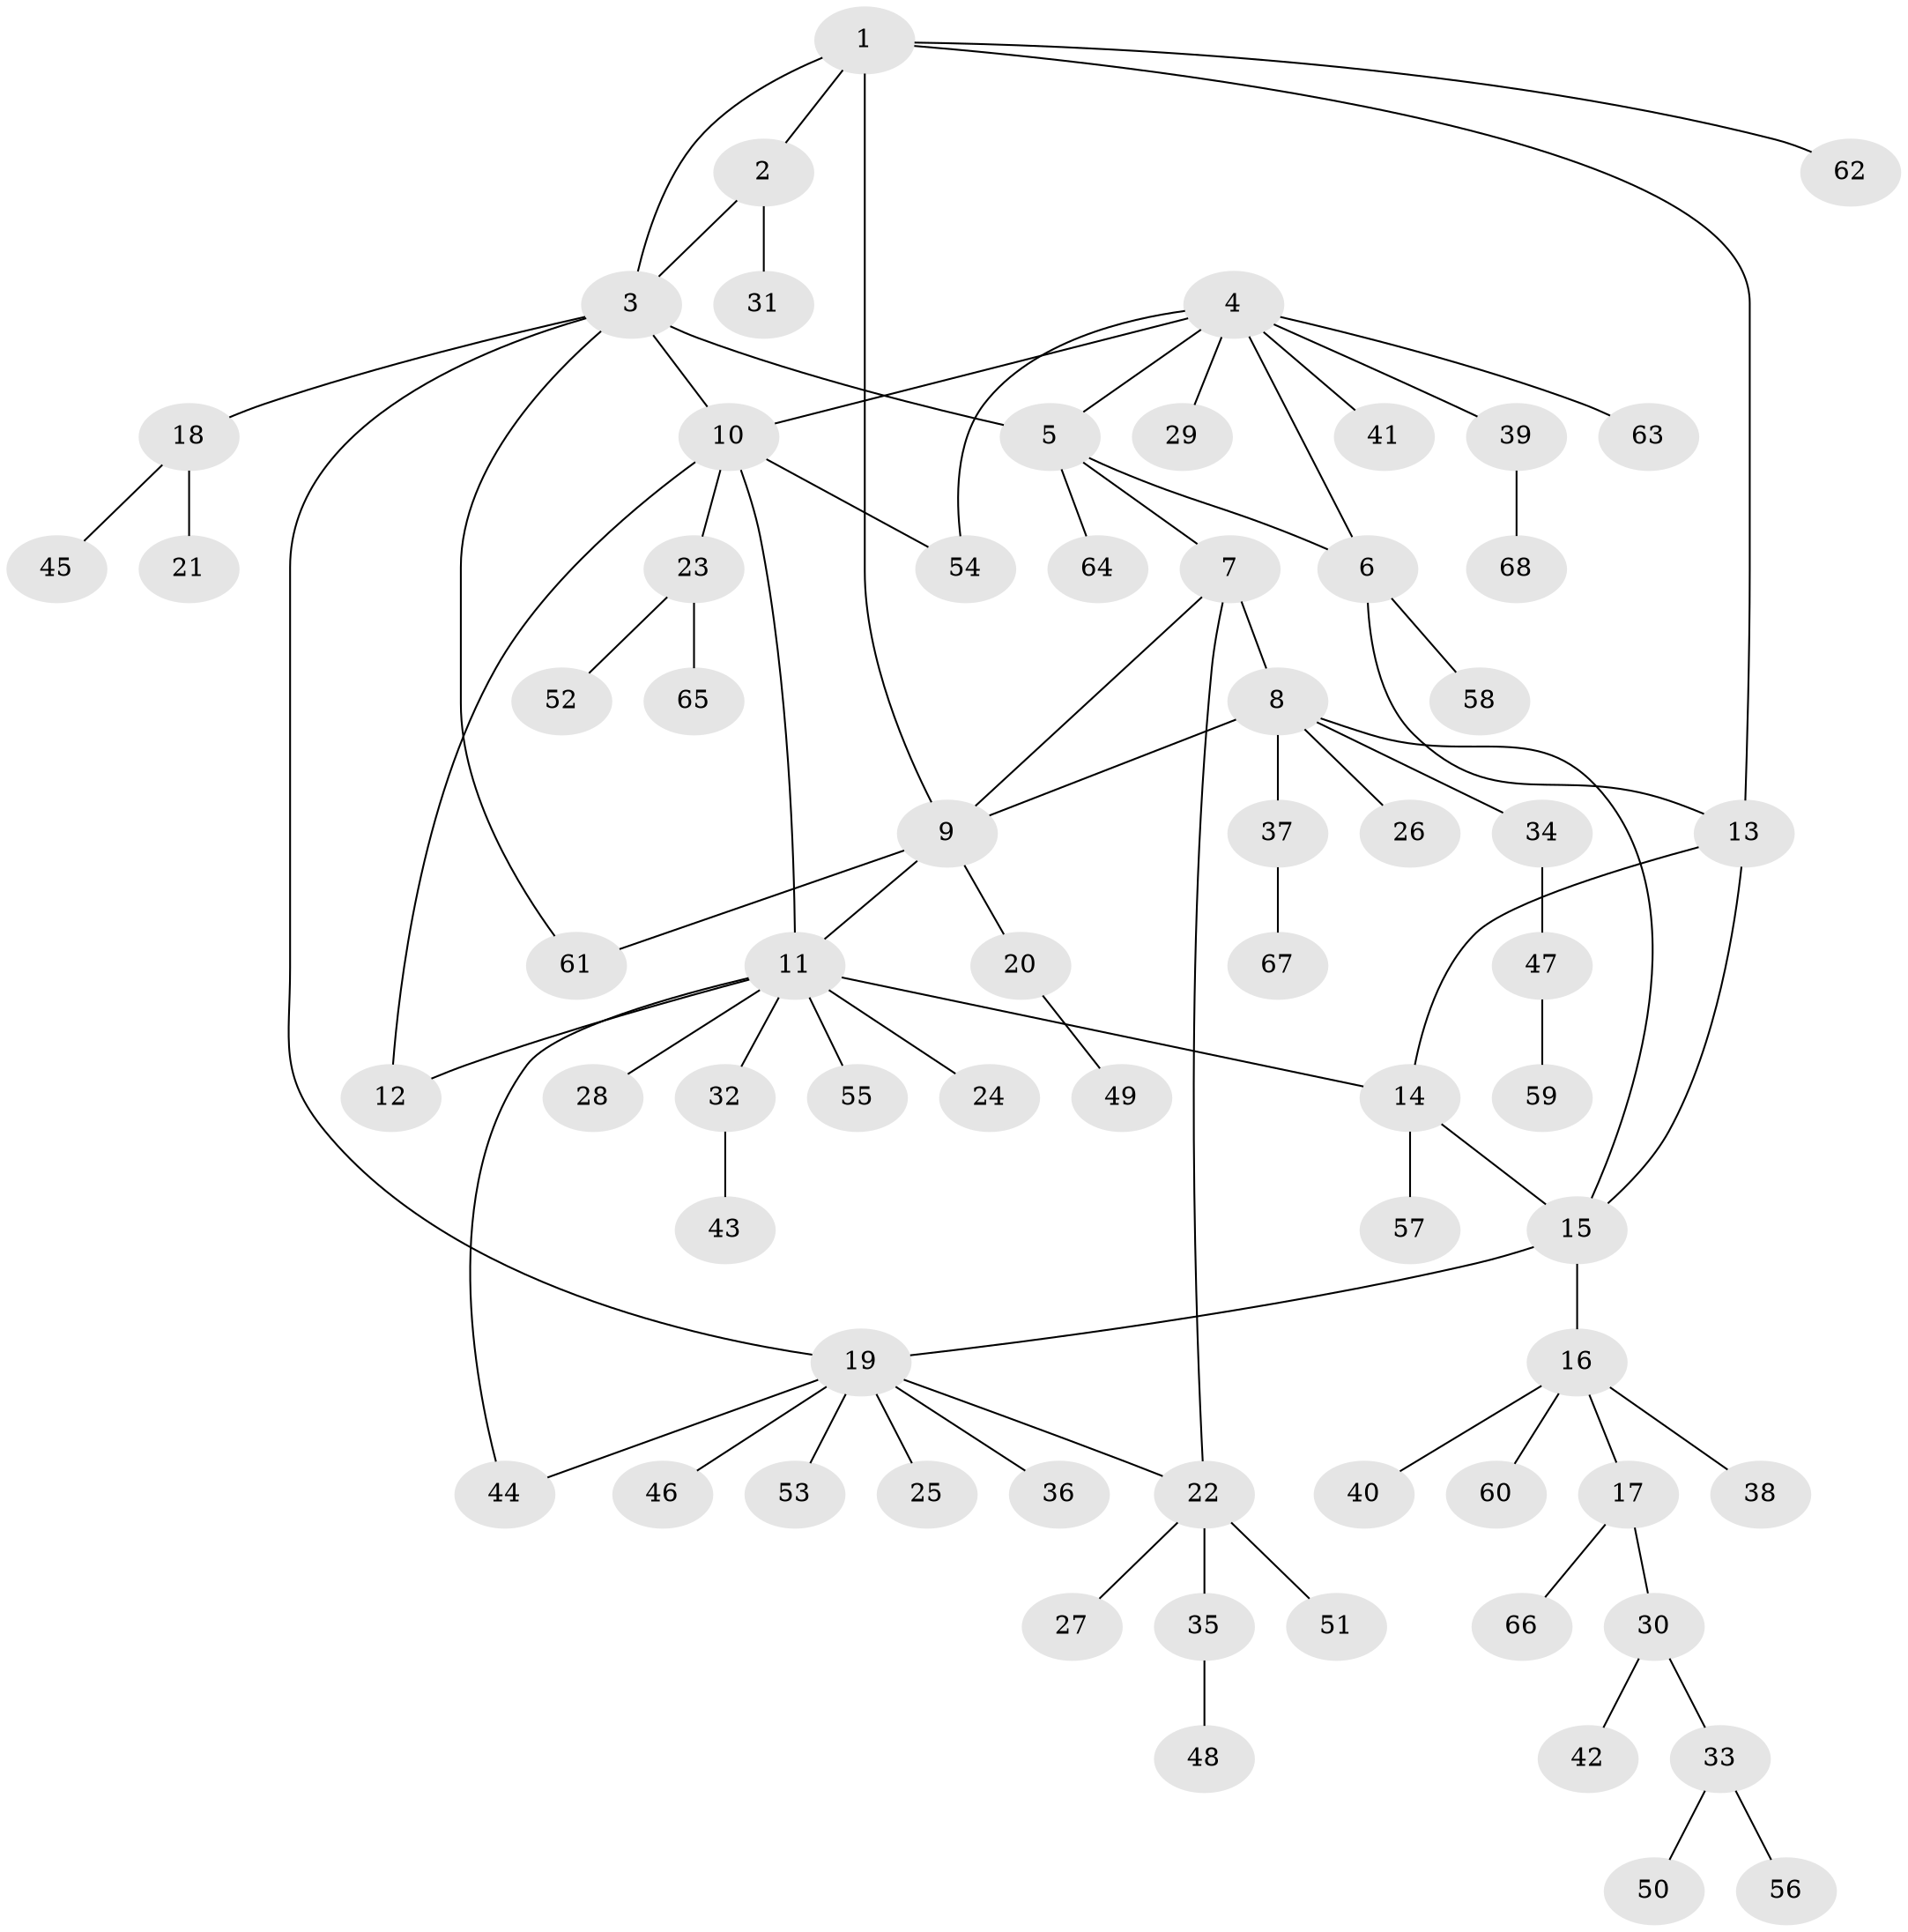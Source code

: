 // Generated by graph-tools (version 1.1) at 2025/11/02/27/25 16:11:37]
// undirected, 68 vertices, 83 edges
graph export_dot {
graph [start="1"]
  node [color=gray90,style=filled];
  1;
  2;
  3;
  4;
  5;
  6;
  7;
  8;
  9;
  10;
  11;
  12;
  13;
  14;
  15;
  16;
  17;
  18;
  19;
  20;
  21;
  22;
  23;
  24;
  25;
  26;
  27;
  28;
  29;
  30;
  31;
  32;
  33;
  34;
  35;
  36;
  37;
  38;
  39;
  40;
  41;
  42;
  43;
  44;
  45;
  46;
  47;
  48;
  49;
  50;
  51;
  52;
  53;
  54;
  55;
  56;
  57;
  58;
  59;
  60;
  61;
  62;
  63;
  64;
  65;
  66;
  67;
  68;
  1 -- 2;
  1 -- 3;
  1 -- 9;
  1 -- 13;
  1 -- 62;
  2 -- 3;
  2 -- 31;
  3 -- 5;
  3 -- 10;
  3 -- 18;
  3 -- 19;
  3 -- 61;
  4 -- 5;
  4 -- 6;
  4 -- 10;
  4 -- 29;
  4 -- 39;
  4 -- 41;
  4 -- 54;
  4 -- 63;
  5 -- 6;
  5 -- 7;
  5 -- 64;
  6 -- 13;
  6 -- 58;
  7 -- 8;
  7 -- 9;
  7 -- 22;
  8 -- 9;
  8 -- 15;
  8 -- 26;
  8 -- 34;
  8 -- 37;
  9 -- 11;
  9 -- 20;
  9 -- 61;
  10 -- 11;
  10 -- 12;
  10 -- 23;
  10 -- 54;
  11 -- 12;
  11 -- 14;
  11 -- 24;
  11 -- 28;
  11 -- 32;
  11 -- 44;
  11 -- 55;
  13 -- 14;
  13 -- 15;
  14 -- 15;
  14 -- 57;
  15 -- 16;
  15 -- 19;
  16 -- 17;
  16 -- 38;
  16 -- 40;
  16 -- 60;
  17 -- 30;
  17 -- 66;
  18 -- 21;
  18 -- 45;
  19 -- 22;
  19 -- 25;
  19 -- 36;
  19 -- 44;
  19 -- 46;
  19 -- 53;
  20 -- 49;
  22 -- 27;
  22 -- 35;
  22 -- 51;
  23 -- 52;
  23 -- 65;
  30 -- 33;
  30 -- 42;
  32 -- 43;
  33 -- 50;
  33 -- 56;
  34 -- 47;
  35 -- 48;
  37 -- 67;
  39 -- 68;
  47 -- 59;
}
